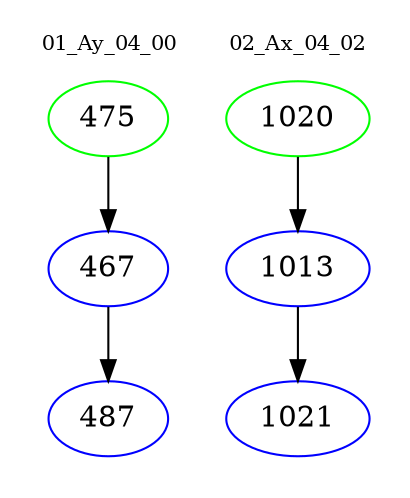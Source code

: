digraph{
subgraph cluster_0 {
color = white
label = "01_Ay_04_00";
fontsize=10;
T0_475 [label="475", color="green"]
T0_475 -> T0_467 [color="black"]
T0_467 [label="467", color="blue"]
T0_467 -> T0_487 [color="black"]
T0_487 [label="487", color="blue"]
}
subgraph cluster_1 {
color = white
label = "02_Ax_04_02";
fontsize=10;
T1_1020 [label="1020", color="green"]
T1_1020 -> T1_1013 [color="black"]
T1_1013 [label="1013", color="blue"]
T1_1013 -> T1_1021 [color="black"]
T1_1021 [label="1021", color="blue"]
}
}
